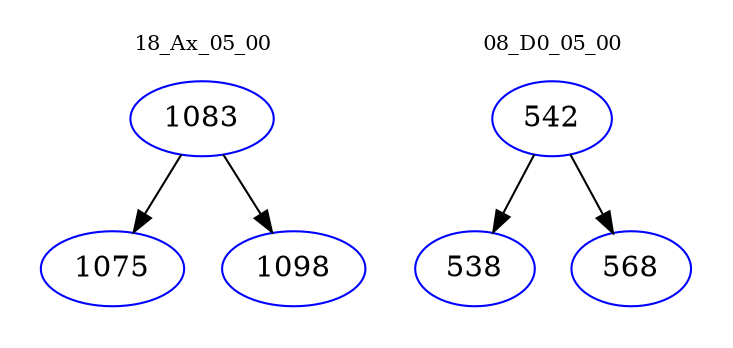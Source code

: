 digraph{
subgraph cluster_0 {
color = white
label = "18_Ax_05_00";
fontsize=10;
T0_1083 [label="1083", color="blue"]
T0_1083 -> T0_1075 [color="black"]
T0_1075 [label="1075", color="blue"]
T0_1083 -> T0_1098 [color="black"]
T0_1098 [label="1098", color="blue"]
}
subgraph cluster_1 {
color = white
label = "08_D0_05_00";
fontsize=10;
T1_542 [label="542", color="blue"]
T1_542 -> T1_538 [color="black"]
T1_538 [label="538", color="blue"]
T1_542 -> T1_568 [color="black"]
T1_568 [label="568", color="blue"]
}
}
